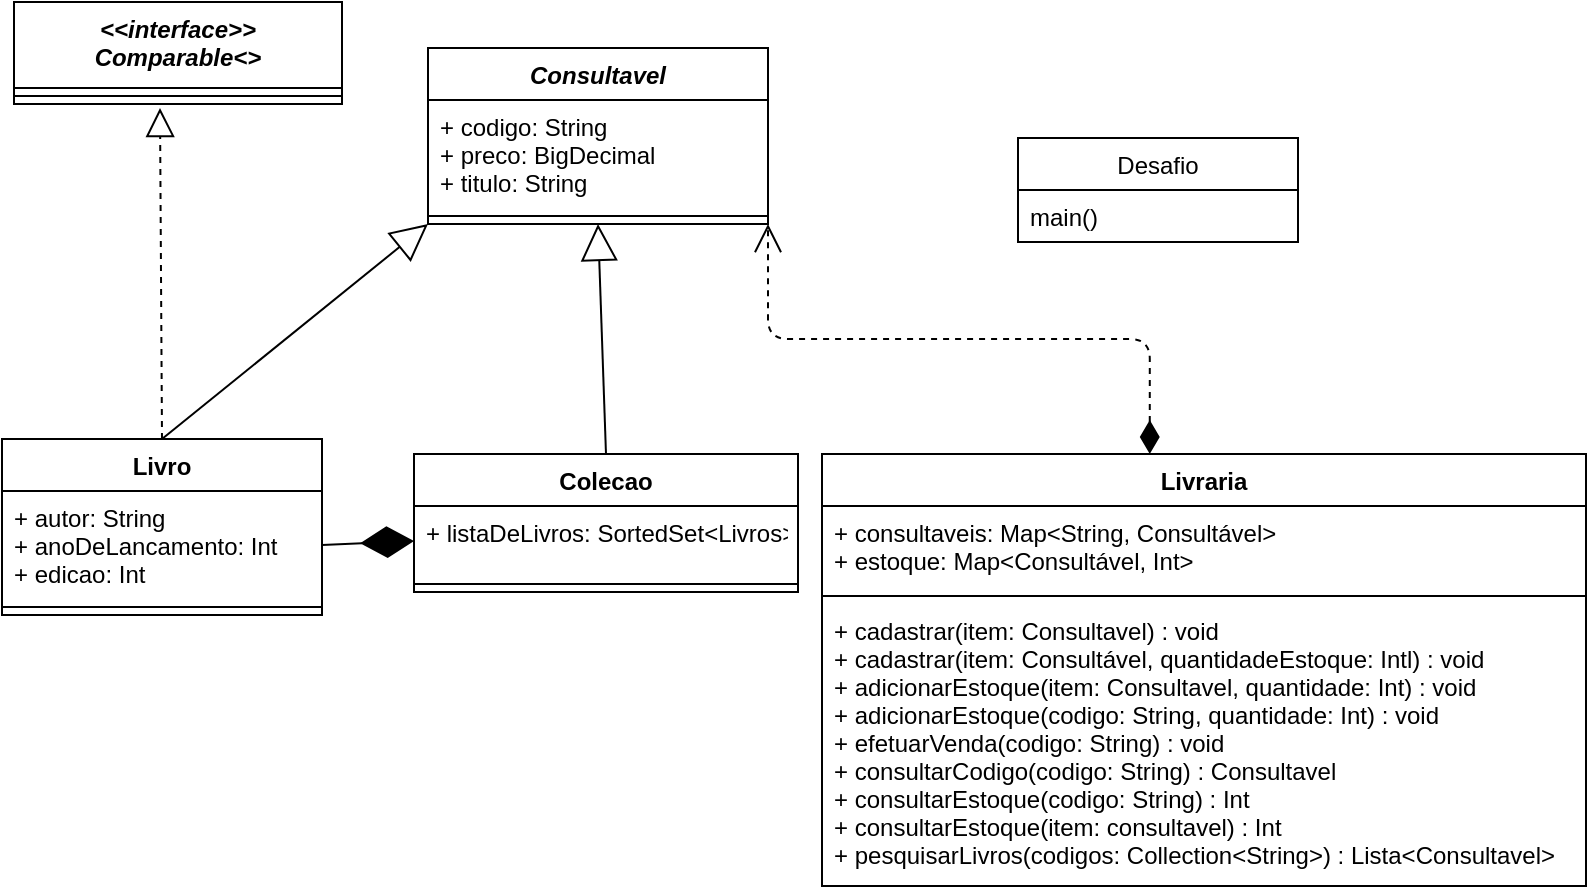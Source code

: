<mxfile version="13.7.3" type="device"><diagram id="IJxzjY6I3vst6YoTU-rt" name="Page-1"><mxGraphModel dx="868" dy="450" grid="0" gridSize="10" guides="1" tooltips="1" connect="1" arrows="1" fold="1" page="1" pageScale="1" pageWidth="827" pageHeight="1169" math="0" shadow="0"><root><mxCell id="0"/><mxCell id="1" parent="0"/><mxCell id="VBPDG5mB-tzsAGO3-unW-31" value="&lt;&lt;interface&gt;&gt;&#10;Comparable&lt;&gt;" style="swimlane;fontStyle=3;align=center;verticalAlign=top;childLayout=stackLayout;horizontal=1;startSize=43;horizontalStack=0;resizeParent=1;resizeParentMax=0;resizeLast=0;collapsible=1;marginBottom=0;" vertex="1" parent="1"><mxGeometry x="61" y="11" width="164" height="51" as="geometry"/></mxCell><mxCell id="VBPDG5mB-tzsAGO3-unW-33" value="" style="line;strokeWidth=1;fillColor=none;align=left;verticalAlign=middle;spacingTop=-1;spacingLeft=3;spacingRight=3;rotatable=0;labelPosition=right;points=[];portConstraint=eastwest;" vertex="1" parent="VBPDG5mB-tzsAGO3-unW-31"><mxGeometry y="43" width="164" height="8" as="geometry"/></mxCell><mxCell id="VBPDG5mB-tzsAGO3-unW-36" value="" style="endArrow=block;endSize=16;endFill=0;html=1;exitX=0.5;exitY=0;exitDx=0;exitDy=0;entryX=0;entryY=1;entryDx=0;entryDy=0;" edge="1" parent="1" source="VBPDG5mB-tzsAGO3-unW-11" target="VBPDG5mB-tzsAGO3-unW-27"><mxGeometry x="0.863" y="-206" width="160" relative="1" as="geometry"><mxPoint x="113" y="180" as="sourcePoint"/><mxPoint x="273" y="180" as="targetPoint"/><mxPoint as="offset"/></mxGeometry></mxCell><mxCell id="VBPDG5mB-tzsAGO3-unW-38" value="" style="endArrow=block;endSize=16;endFill=0;html=1;exitX=0.5;exitY=0;exitDx=0;exitDy=0;entryX=0.5;entryY=1;entryDx=0;entryDy=0;" edge="1" parent="1" source="VBPDG5mB-tzsAGO3-unW-23" target="VBPDG5mB-tzsAGO3-unW-27"><mxGeometry x="0.863" y="-206" width="160" relative="1" as="geometry"><mxPoint x="265" y="237" as="sourcePoint"/><mxPoint x="389" y="124" as="targetPoint"/><mxPoint as="offset"/></mxGeometry></mxCell><mxCell id="VBPDG5mB-tzsAGO3-unW-27" value="Consultavel" style="swimlane;fontStyle=3;align=center;verticalAlign=top;childLayout=stackLayout;horizontal=1;startSize=26;horizontalStack=0;resizeParent=1;resizeParentMax=0;resizeLast=0;collapsible=1;marginBottom=0;" vertex="1" parent="1"><mxGeometry x="268" y="34" width="170" height="88" as="geometry"/></mxCell><mxCell id="VBPDG5mB-tzsAGO3-unW-28" value="+ codigo: String&#10;+ preco: BigDecimal&#10;+ titulo: String" style="text;strokeColor=none;fillColor=none;align=left;verticalAlign=top;spacingLeft=4;spacingRight=4;overflow=hidden;rotatable=0;points=[[0,0.5],[1,0.5]];portConstraint=eastwest;" vertex="1" parent="VBPDG5mB-tzsAGO3-unW-27"><mxGeometry y="26" width="170" height="54" as="geometry"/></mxCell><mxCell id="VBPDG5mB-tzsAGO3-unW-29" value="" style="line;strokeWidth=1;fillColor=none;align=left;verticalAlign=middle;spacingTop=-1;spacingLeft=3;spacingRight=3;rotatable=0;labelPosition=right;points=[];portConstraint=eastwest;" vertex="1" parent="VBPDG5mB-tzsAGO3-unW-27"><mxGeometry y="80" width="170" height="8" as="geometry"/></mxCell><mxCell id="VBPDG5mB-tzsAGO3-unW-39" value="" style="endArrow=diamondThin;endFill=1;endSize=24;html=1;entryX=0;entryY=0.5;entryDx=0;entryDy=0;exitX=1;exitY=0.5;exitDx=0;exitDy=0;" edge="1" parent="1" source="VBPDG5mB-tzsAGO3-unW-12" target="VBPDG5mB-tzsAGO3-unW-24"><mxGeometry width="160" relative="1" as="geometry"><mxPoint x="390" y="350" as="sourcePoint"/><mxPoint x="238" y="302" as="targetPoint"/></mxGeometry></mxCell><mxCell id="VBPDG5mB-tzsAGO3-unW-11" value="Livro" style="swimlane;fontStyle=1;align=center;verticalAlign=top;childLayout=stackLayout;horizontal=1;startSize=26;horizontalStack=0;resizeParent=1;resizeParentMax=0;resizeLast=0;collapsible=1;marginBottom=0;" vertex="1" parent="1"><mxGeometry x="55" y="229.5" width="160" height="88" as="geometry"/></mxCell><mxCell id="VBPDG5mB-tzsAGO3-unW-12" value="+ autor: String&#10;+ anoDeLancamento: Int&#10;+ edicao: Int" style="text;strokeColor=none;fillColor=none;align=left;verticalAlign=top;spacingLeft=4;spacingRight=4;overflow=hidden;rotatable=0;points=[[0,0.5],[1,0.5]];portConstraint=eastwest;" vertex="1" parent="VBPDG5mB-tzsAGO3-unW-11"><mxGeometry y="26" width="160" height="54" as="geometry"/></mxCell><mxCell id="VBPDG5mB-tzsAGO3-unW-13" value="" style="line;strokeWidth=1;fillColor=none;align=left;verticalAlign=middle;spacingTop=-1;spacingLeft=3;spacingRight=3;rotatable=0;labelPosition=right;points=[];portConstraint=eastwest;" vertex="1" parent="VBPDG5mB-tzsAGO3-unW-11"><mxGeometry y="80" width="160" height="8" as="geometry"/></mxCell><mxCell id="VBPDG5mB-tzsAGO3-unW-40" value="" style="endArrow=block;dashed=1;endFill=0;endSize=12;html=1;exitX=0.5;exitY=0;exitDx=0;exitDy=0;" edge="1" parent="1" source="VBPDG5mB-tzsAGO3-unW-11"><mxGeometry width="160" relative="1" as="geometry"><mxPoint x="56" y="378" as="sourcePoint"/><mxPoint x="134" y="64" as="targetPoint"/></mxGeometry></mxCell><mxCell id="VBPDG5mB-tzsAGO3-unW-48" value="" style="endArrow=open;html=1;endSize=12;startArrow=diamondThin;startSize=14;startFill=1;edgeStyle=orthogonalEdgeStyle;align=left;verticalAlign=bottom;dashed=1;strokeWidth=1;exitX=0.429;exitY=0;exitDx=0;exitDy=0;exitPerimeter=0;entryX=1;entryY=1;entryDx=0;entryDy=0;" edge="1" parent="1" source="VBPDG5mB-tzsAGO3-unW-15" target="VBPDG5mB-tzsAGO3-unW-27"><mxGeometry x="-0.66" y="-79" relative="1" as="geometry"><mxPoint x="513" y="168" as="sourcePoint"/><mxPoint x="673" y="168" as="targetPoint"/><mxPoint as="offset"/></mxGeometry></mxCell><mxCell id="VBPDG5mB-tzsAGO3-unW-41" value="Desafio" style="swimlane;fontStyle=0;childLayout=stackLayout;horizontal=1;startSize=26;fillColor=none;horizontalStack=0;resizeParent=1;resizeParentMax=0;resizeLast=0;collapsible=1;marginBottom=0;" vertex="1" parent="1"><mxGeometry x="563" y="79" width="140" height="52" as="geometry"/></mxCell><mxCell id="VBPDG5mB-tzsAGO3-unW-44" value="main()" style="text;strokeColor=none;fillColor=none;align=left;verticalAlign=top;spacingLeft=4;spacingRight=4;overflow=hidden;rotatable=0;points=[[0,0.5],[1,0.5]];portConstraint=eastwest;" vertex="1" parent="VBPDG5mB-tzsAGO3-unW-41"><mxGeometry y="26" width="140" height="26" as="geometry"/></mxCell><mxCell id="VBPDG5mB-tzsAGO3-unW-15" value="Livraria" style="swimlane;fontStyle=1;align=center;verticalAlign=top;childLayout=stackLayout;horizontal=1;startSize=26;horizontalStack=0;resizeParent=1;resizeParentMax=0;resizeLast=0;collapsible=1;marginBottom=0;" vertex="1" parent="1"><mxGeometry x="465" y="237" width="382" height="216" as="geometry"/></mxCell><mxCell id="VBPDG5mB-tzsAGO3-unW-16" value="+ consultaveis: Map&lt;String, Consultável&gt;&#10;+ estoque: Map&lt;Consultável, Int&gt;" style="text;strokeColor=none;fillColor=none;align=left;verticalAlign=top;spacingLeft=4;spacingRight=4;overflow=hidden;rotatable=0;points=[[0,0.5],[1,0.5]];portConstraint=eastwest;" vertex="1" parent="VBPDG5mB-tzsAGO3-unW-15"><mxGeometry y="26" width="382" height="41" as="geometry"/></mxCell><mxCell id="VBPDG5mB-tzsAGO3-unW-17" value="" style="line;strokeWidth=1;fillColor=none;align=left;verticalAlign=middle;spacingTop=-1;spacingLeft=3;spacingRight=3;rotatable=0;labelPosition=right;points=[];portConstraint=eastwest;" vertex="1" parent="VBPDG5mB-tzsAGO3-unW-15"><mxGeometry y="67" width="382" height="8" as="geometry"/></mxCell><mxCell id="VBPDG5mB-tzsAGO3-unW-18" value="+ cadastrar(item: Consultavel) : void&#10;+ cadastrar(item: Consultável, quantidadeEstoque: Intl) : void&#10;+ adicionarEstoque(item: Consultavel, quantidade: Int) : void&#10;+ adicionarEstoque(codigo: String, quantidade: Int) : void&#10;+ efetuarVenda(codigo: String) : void&#10;+ consultarCodigo(codigo: String) : Consultavel&#10;+ consultarEstoque(codigo: String) : Int&#10;+ consultarEstoque(item: consultavel) : Int&#10;+ pesquisarLivros(codigos: Collection&lt;String&gt;) : Lista&lt;Consultavel&gt;" style="text;strokeColor=none;fillColor=none;align=left;verticalAlign=top;spacingLeft=4;spacingRight=4;overflow=hidden;rotatable=0;points=[[0,0.5],[1,0.5]];portConstraint=eastwest;" vertex="1" parent="VBPDG5mB-tzsAGO3-unW-15"><mxGeometry y="75" width="382" height="141" as="geometry"/></mxCell><mxCell id="VBPDG5mB-tzsAGO3-unW-23" value="Colecao" style="swimlane;fontStyle=1;align=center;verticalAlign=top;childLayout=stackLayout;horizontal=1;startSize=26;horizontalStack=0;resizeParent=1;resizeParentMax=0;resizeLast=0;collapsible=1;marginBottom=0;" vertex="1" parent="1"><mxGeometry x="261" y="237" width="192" height="69" as="geometry"/></mxCell><mxCell id="VBPDG5mB-tzsAGO3-unW-24" value="+ listaDeLivros: SortedSet&lt;Livros&gt;" style="text;strokeColor=none;fillColor=none;align=left;verticalAlign=top;spacingLeft=4;spacingRight=4;overflow=hidden;rotatable=0;points=[[0,0.5],[1,0.5]];portConstraint=eastwest;" vertex="1" parent="VBPDG5mB-tzsAGO3-unW-23"><mxGeometry y="26" width="192" height="35" as="geometry"/></mxCell><mxCell id="VBPDG5mB-tzsAGO3-unW-25" value="" style="line;strokeWidth=1;fillColor=none;align=left;verticalAlign=middle;spacingTop=-1;spacingLeft=3;spacingRight=3;rotatable=0;labelPosition=right;points=[];portConstraint=eastwest;" vertex="1" parent="VBPDG5mB-tzsAGO3-unW-23"><mxGeometry y="61" width="192" height="8" as="geometry"/></mxCell></root></mxGraphModel></diagram></mxfile>